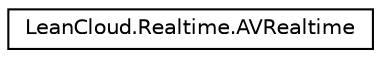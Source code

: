 digraph "Graphical Class Hierarchy"
{
  edge [fontname="Helvetica",fontsize="10",labelfontname="Helvetica",labelfontsize="10"];
  node [fontname="Helvetica",fontsize="10",shape=record];
  rankdir="LR";
  Node1 [label="LeanCloud.Realtime.AVRealtime",height=0.2,width=0.4,color="black", fillcolor="white", style="filled",URL="$classLeanCloud_1_1Realtime_1_1AVRealtime.html",tooltip="实时消息的框架类 包含了 WebSocket 连接以及事件通知的管理 "];
}
